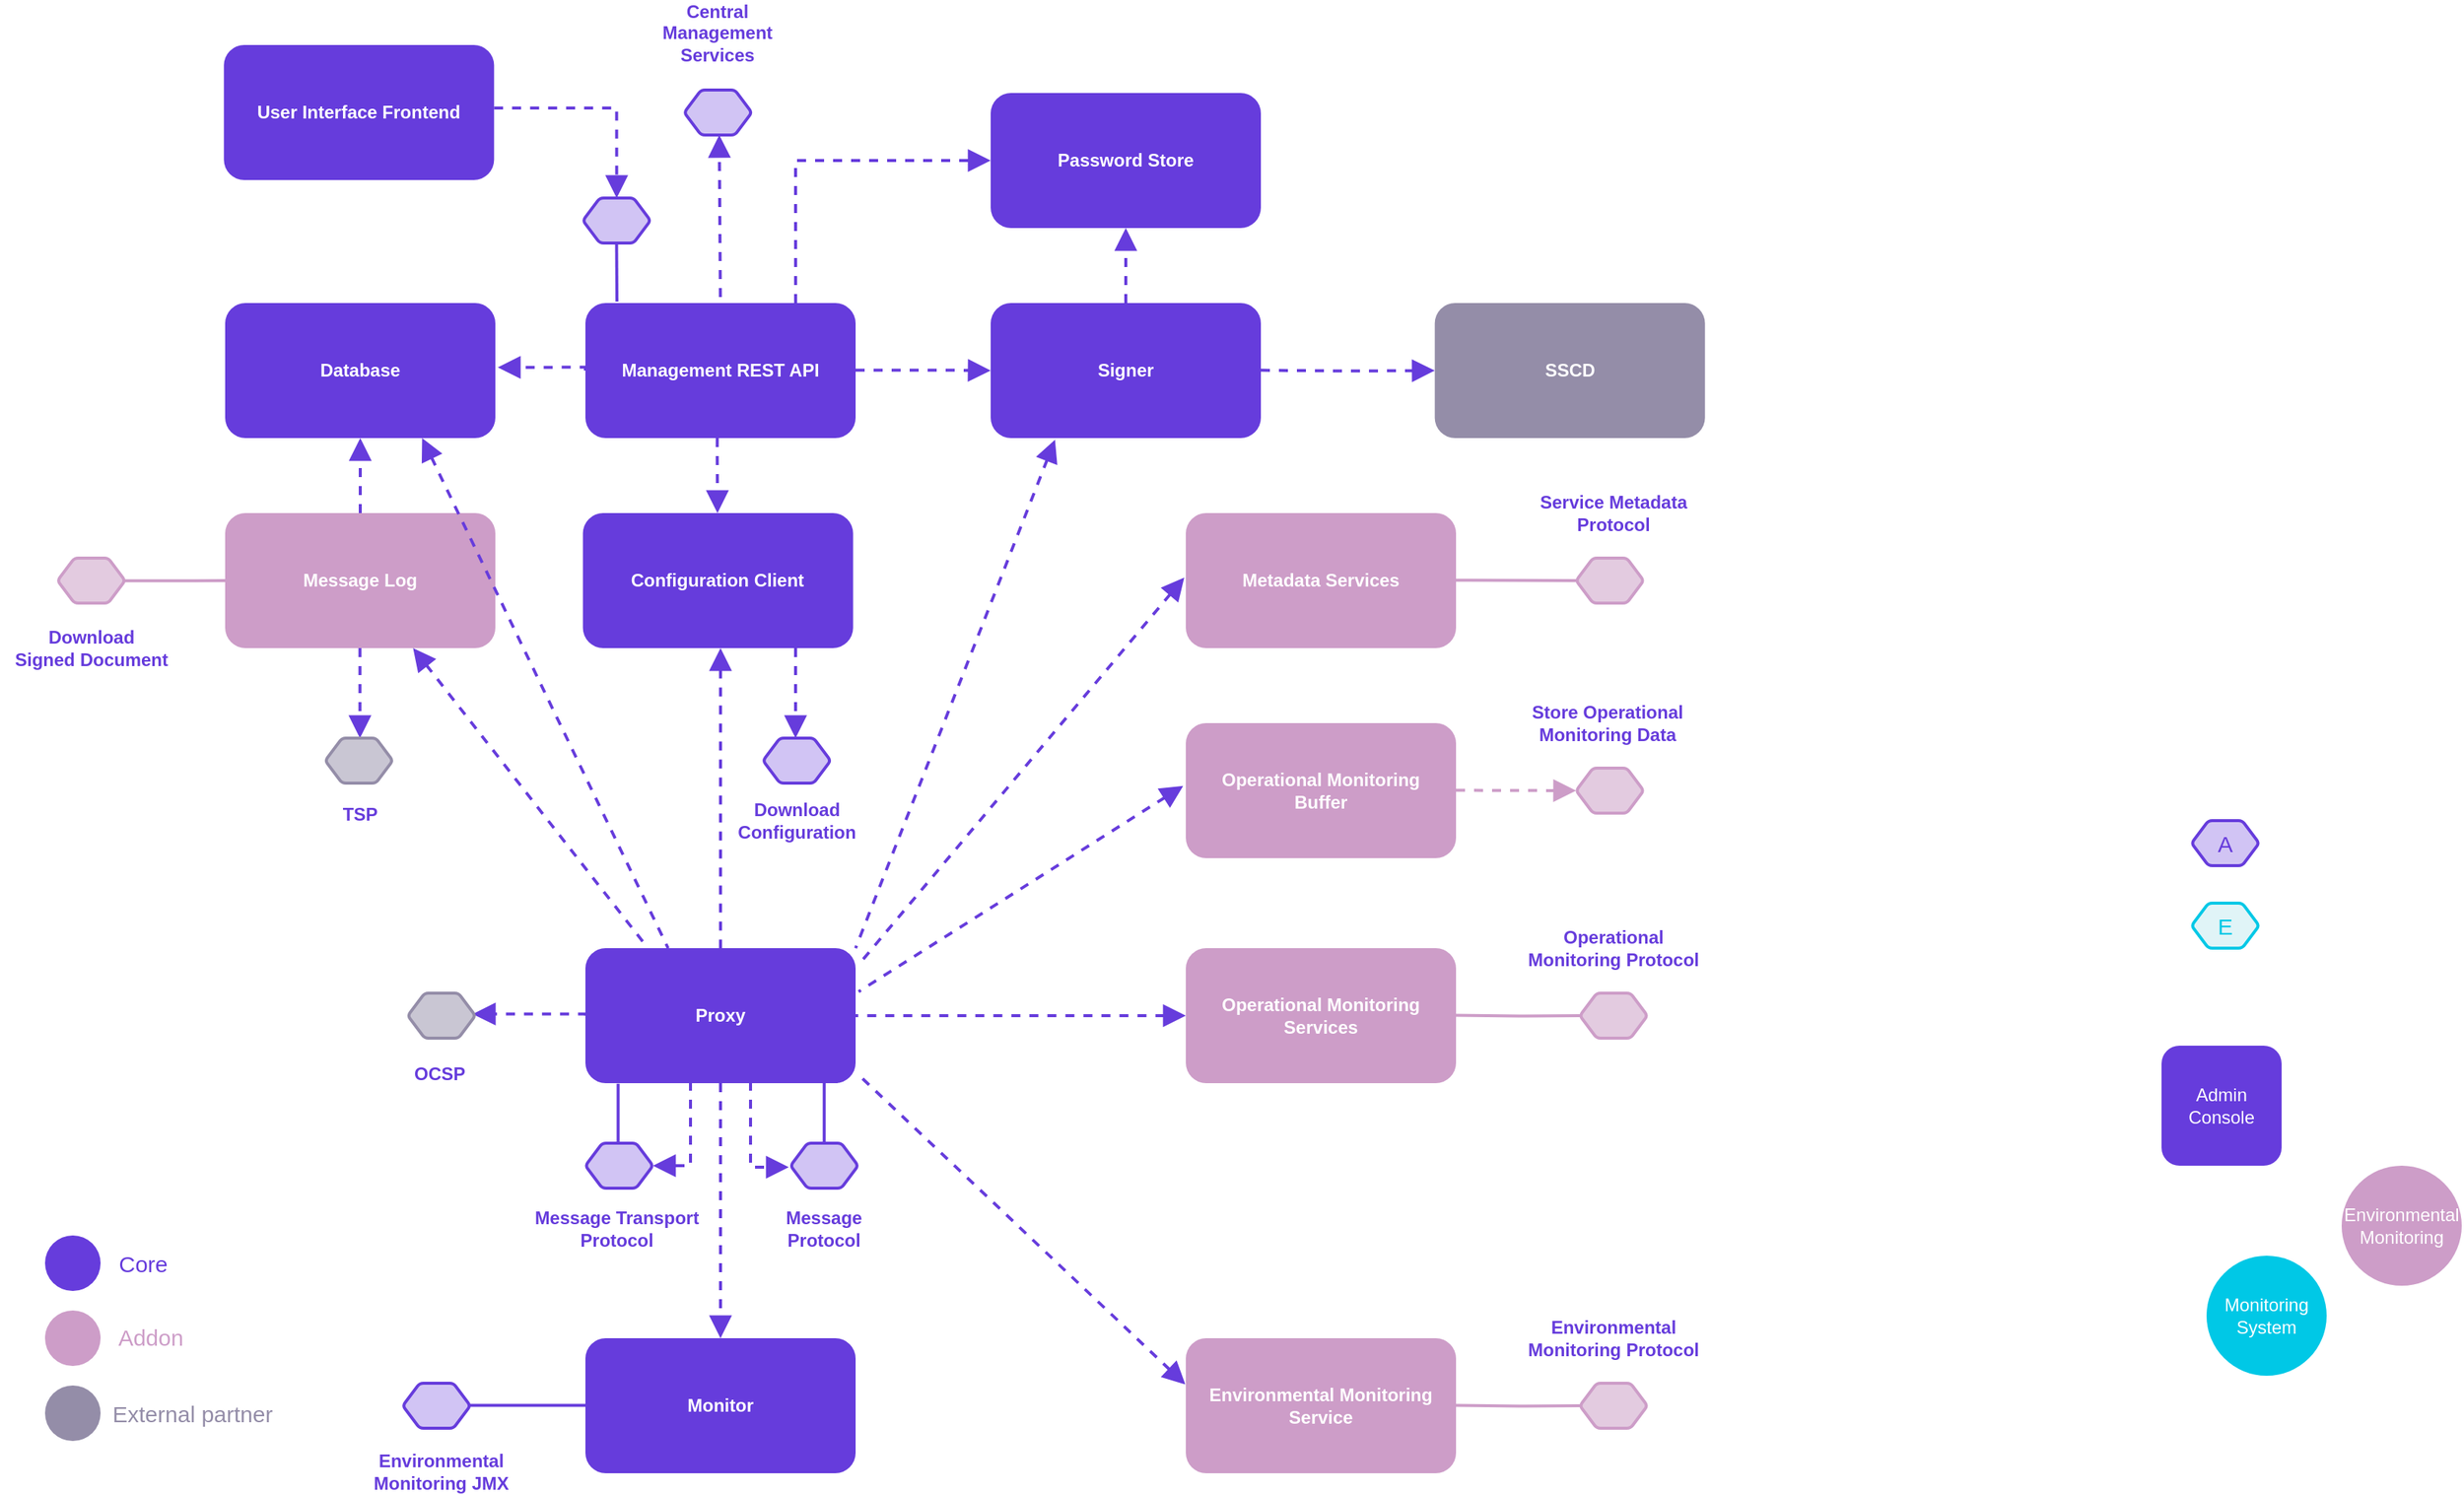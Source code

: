 <mxfile version="13.7.3" type="device"><diagram id="MPKiU4DPRB_LrO_i-kwA" name="Page-1"><mxGraphModel dx="2545" dy="904" grid="1" gridSize="10" guides="1" tooltips="1" connect="1" arrows="1" fold="1" page="1" pageScale="1" pageWidth="827" pageHeight="1169" math="0" shadow="0"><root><mxCell id="0"/><mxCell id="1" parent="0"/><mxCell id="Tkom-iHvt6IjRhjPuWIv-60" value="" style="edgeStyle=orthogonalEdgeStyle;rounded=0;orthogonalLoop=1;jettySize=auto;html=1;strokeWidth=2;fontColor=#663CDC;endArrow=none;endFill=0;strokeColor=#663CDC;exitX=0.523;exitY=0.006;exitDx=0;exitDy=0;exitPerimeter=0;entryX=0.121;entryY=1.004;entryDx=0;entryDy=0;entryPerimeter=0;fontStyle=1" edge="1" parent="1"><mxGeometry relative="1" as="geometry"><mxPoint x="381.793" y="970.24" as="sourcePoint"/><mxPoint x="381.78" y="930.36" as="targetPoint"/><Array as="points"/></mxGeometry></mxCell><mxCell id="Tkom-iHvt6IjRhjPuWIv-61" value="" style="edgeStyle=orthogonalEdgeStyle;rounded=0;orthogonalLoop=1;jettySize=auto;html=1;strokeWidth=2;fontColor=#663CDC;endArrow=none;endFill=0;strokeColor=#663CDC;exitX=0.498;exitY=0.006;exitDx=0;exitDy=0;exitPerimeter=0;entryX=0.25;entryY=1;entryDx=0;entryDy=0;fontStyle=1" edge="1" parent="1"><mxGeometry relative="1" as="geometry"><mxPoint x="519.082" y="970.24" as="sourcePoint"/><mxPoint x="527" y="930" as="targetPoint"/><Array as="points"><mxPoint x="519" y="920"/><mxPoint x="527" y="920"/></Array></mxGeometry></mxCell><mxCell id="Tkom-iHvt6IjRhjPuWIv-62" value="" style="edgeStyle=orthogonalEdgeStyle;rounded=0;orthogonalLoop=1;jettySize=auto;html=1;strokeWidth=2;fontColor=#663CDC;endArrow=none;endFill=0;strokeColor=#663CDC;entryX=0;entryY=0.5;entryDx=0;entryDy=0;fontStyle=1" edge="1" parent="1"><mxGeometry relative="1" as="geometry"><mxPoint x="280" y="1144.8" as="sourcePoint"/><mxPoint x="360" y="1145" as="targetPoint"/><Array as="points"><mxPoint x="380" y="1145"/><mxPoint x="380" y="1125"/><mxPoint x="400" y="1125"/><mxPoint x="400" y="1145"/></Array></mxGeometry></mxCell><mxCell id="Tkom-iHvt6IjRhjPuWIv-64" value="" style="edgeStyle=orthogonalEdgeStyle;rounded=0;orthogonalLoop=1;jettySize=auto;html=1;strokeWidth=2;fontColor=#663CDC;endArrow=none;endFill=0;fontStyle=1;strokeColor=#CD9DC8;" edge="1" parent="1" target="Tkom-iHvt6IjRhjPuWIv-148"><mxGeometry relative="1" as="geometry"><mxPoint x="940" y="1144.8" as="sourcePoint"/><mxPoint x="1020" y="1145" as="targetPoint"/><Array as="points"/></mxGeometry></mxCell><mxCell id="Tkom-iHvt6IjRhjPuWIv-66" value="" style="edgeStyle=orthogonalEdgeStyle;rounded=0;orthogonalLoop=1;jettySize=auto;html=1;strokeWidth=2;fontColor=#663CDC;endArrow=none;endFill=0;fontStyle=1;strokeColor=#CD9DC8;" edge="1" parent="1" target="Tkom-iHvt6IjRhjPuWIv-147"><mxGeometry relative="1" as="geometry"><mxPoint x="940" y="884.8" as="sourcePoint"/><mxPoint x="1020" y="885" as="targetPoint"/><Array as="points"/></mxGeometry></mxCell><mxCell id="Tkom-iHvt6IjRhjPuWIv-67" value="" style="edgeStyle=orthogonalEdgeStyle;rounded=0;orthogonalLoop=1;jettySize=auto;html=1;strokeWidth=2;fontColor=#663CDC;endArrow=none;endFill=0;fontStyle=1;strokeColor=#CD9DC8;" edge="1" parent="1"><mxGeometry relative="1" as="geometry"><mxPoint x="940" y="594.8" as="sourcePoint"/><mxPoint x="1020" y="595" as="targetPoint"/><Array as="points"><mxPoint x="950" y="594.8"/><mxPoint x="1030" y="594.8"/></Array></mxGeometry></mxCell><mxCell id="Tkom-iHvt6IjRhjPuWIv-68" value="" style="edgeStyle=orthogonalEdgeStyle;rounded=0;orthogonalLoop=1;jettySize=auto;html=1;strokeWidth=2;fontColor=#663CDC;endArrow=block;endFill=1;dashed=1;endSize=10;fontStyle=1;strokeColor=#CD9DC8;startSize=10;" edge="1" parent="1"><mxGeometry relative="1" as="geometry"><mxPoint x="940" y="734.8" as="sourcePoint"/><mxPoint x="1020" y="735" as="targetPoint"/><Array as="points"><mxPoint x="950" y="734.8"/><mxPoint x="1030" y="734.8"/></Array></mxGeometry></mxCell><mxCell id="Tkom-iHvt6IjRhjPuWIv-71" value="" style="edgeStyle=orthogonalEdgeStyle;rounded=0;orthogonalLoop=1;jettySize=auto;html=1;strokeWidth=2;fontColor=#663CDC;endArrow=block;endFill=1;strokeColor=#663CDC;dashed=1;endSize=10;entryX=0;entryY=0.5;entryDx=0;entryDy=0;fontStyle=1;startSize=10;" edge="1" parent="1"><mxGeometry relative="1" as="geometry"><mxPoint x="540" y="454.8" as="sourcePoint"/><mxPoint x="630" y="455" as="targetPoint"/><Array as="points"><mxPoint x="610" y="455"/><mxPoint x="610" y="455"/></Array></mxGeometry></mxCell><mxCell id="Tkom-iHvt6IjRhjPuWIv-72" value="" style="edgeStyle=orthogonalEdgeStyle;rounded=0;orthogonalLoop=1;jettySize=auto;html=1;strokeWidth=2;fontColor=#663CDC;endArrow=block;endFill=1;strokeColor=#663CDC;dashed=1;endSize=10;entryX=0;entryY=0.5;entryDx=0;entryDy=0;fontStyle=1;startSize=10;" edge="1" parent="1" target="Tkom-iHvt6IjRhjPuWIv-149"><mxGeometry relative="1" as="geometry"><mxPoint x="810" y="454.8" as="sourcePoint"/><mxPoint x="900" y="455" as="targetPoint"/><Array as="points"/></mxGeometry></mxCell><mxCell id="Tkom-iHvt6IjRhjPuWIv-73" value="" style="edgeStyle=orthogonalEdgeStyle;rounded=0;orthogonalLoop=1;jettySize=auto;html=1;strokeWidth=2;fontColor=#663CDC;endArrow=block;endFill=1;strokeColor=#663CDC;dashed=1;endSize=10;exitX=0.5;exitY=0;exitDx=0;exitDy=0;entryX=0.5;entryY=1;entryDx=0;entryDy=0;fontStyle=1;startSize=10;" edge="1" parent="1"><mxGeometry relative="1" as="geometry"><mxPoint x="720" y="410" as="sourcePoint"/><mxPoint x="720" y="360" as="targetPoint"/><Array as="points"/></mxGeometry></mxCell><mxCell id="Tkom-iHvt6IjRhjPuWIv-74" value="" style="edgeStyle=orthogonalEdgeStyle;rounded=0;orthogonalLoop=1;jettySize=auto;html=1;strokeWidth=2;fontColor=#663CDC;endArrow=block;endFill=1;strokeColor=#663CDC;dashed=1;endSize=10;exitX=0.5;exitY=0;exitDx=0;exitDy=0;fontStyle=1;startSize=10;" edge="1" parent="1"><mxGeometry relative="1" as="geometry"><mxPoint x="450" y="410" as="sourcePoint"/><mxPoint x="449.165" y="298" as="targetPoint"/><Array as="points"><mxPoint x="450" y="420"/><mxPoint x="449" y="420"/></Array></mxGeometry></mxCell><mxCell id="Tkom-iHvt6IjRhjPuWIv-77" value="" style="edgeStyle=orthogonalEdgeStyle;rounded=0;orthogonalLoop=1;jettySize=auto;html=1;strokeWidth=2;fontColor=#663CDC;endArrow=block;endFill=1;strokeColor=#663CDC;dashed=1;endSize=10;entryX=1.009;entryY=0.476;entryDx=0;entryDy=0;entryPerimeter=0;exitX=0;exitY=0.5;exitDx=0;exitDy=0;fontStyle=1;startSize=10;" edge="1" parent="1"><mxGeometry relative="1" as="geometry"><mxPoint x="360" y="455" as="sourcePoint"/><mxPoint x="301.62" y="452.84" as="targetPoint"/><Array as="points"><mxPoint x="360" y="453"/></Array></mxGeometry></mxCell><mxCell id="Tkom-iHvt6IjRhjPuWIv-78" value="" style="edgeStyle=orthogonalEdgeStyle;rounded=0;orthogonalLoop=1;jettySize=auto;html=1;strokeWidth=2;fontColor=#663CDC;endArrow=block;endFill=1;strokeColor=#663CDC;dashed=1;endSize=10;entryX=0.5;entryY=1;entryDx=0;entryDy=0;exitX=0.5;exitY=0;exitDx=0;exitDy=0;fontStyle=1;startSize=10;" edge="1" parent="1"><mxGeometry relative="1" as="geometry"><mxPoint x="210" y="550" as="sourcePoint"/><mxPoint x="210" y="500" as="targetPoint"/><Array as="points"/></mxGeometry></mxCell><mxCell id="Tkom-iHvt6IjRhjPuWIv-79" value="" style="edgeStyle=orthogonalEdgeStyle;rounded=0;orthogonalLoop=1;jettySize=auto;html=1;strokeWidth=2;fontColor=#663CDC;endArrow=block;endFill=1;strokeColor=#663CDC;dashed=1;endSize=10;exitX=0.75;exitY=1;exitDx=0;exitDy=0;fontStyle=1;startSize=10;" edge="1" parent="1"><mxGeometry relative="1" as="geometry"><mxPoint x="209.8" y="640" as="sourcePoint"/><mxPoint x="209.8" y="700" as="targetPoint"/><Array as="points"/></mxGeometry></mxCell><mxCell id="Tkom-iHvt6IjRhjPuWIv-80" value="" style="edgeStyle=orthogonalEdgeStyle;rounded=0;orthogonalLoop=1;jettySize=auto;html=1;strokeWidth=2;fontColor=#663CDC;endArrow=block;endFill=1;strokeColor=#663CDC;dashed=1;endSize=10;entryX=1.009;entryY=0.476;entryDx=0;entryDy=0;entryPerimeter=0;exitX=0;exitY=0.5;exitDx=0;exitDy=0;fontStyle=1;startSize=10;" edge="1" parent="1"><mxGeometry relative="1" as="geometry"><mxPoint x="360" y="885" as="sourcePoint"/><mxPoint x="285.0" y="883.94" as="targetPoint"/><Array as="points"><mxPoint x="360" y="884"/></Array></mxGeometry></mxCell><mxCell id="Tkom-iHvt6IjRhjPuWIv-81" value="" style="edgeStyle=orthogonalEdgeStyle;rounded=0;orthogonalLoop=1;jettySize=auto;html=1;strokeWidth=2;fontColor=#663CDC;endArrow=block;endFill=1;strokeColor=#663CDC;dashed=1;endSize=10;exitX=0.75;exitY=1;exitDx=0;exitDy=0;entryX=0.5;entryY=0;entryDx=0;entryDy=0;fontStyle=1;startSize=10;" edge="1" parent="1"><mxGeometry relative="1" as="geometry"><mxPoint x="450" y="930" as="sourcePoint"/><mxPoint x="450" y="1100" as="targetPoint"/><Array as="points"/></mxGeometry></mxCell><mxCell id="Tkom-iHvt6IjRhjPuWIv-83" value="" style="edgeStyle=orthogonalEdgeStyle;rounded=0;orthogonalLoop=1;jettySize=auto;html=1;strokeWidth=2;fontColor=#663CDC;endArrow=block;endFill=1;strokeColor=#663CDC;dashed=1;endSize=10;exitX=0.75;exitY=1;exitDx=0;exitDy=0;entryX=1;entryY=0.5;entryDx=0;entryDy=0;jumpSize=6;fontStyle=1;startSize=10;" edge="1" parent="1" target="Tkom-iHvt6IjRhjPuWIv-166"><mxGeometry relative="1" as="geometry"><mxPoint x="425" y="930" as="sourcePoint"/><mxPoint x="403.295" y="989.4" as="targetPoint"/><Array as="points"><mxPoint x="425" y="920"/><mxPoint x="430" y="920"/><mxPoint x="430" y="985"/></Array></mxGeometry></mxCell><mxCell id="Tkom-iHvt6IjRhjPuWIv-85" value="" style="endArrow=none;html=1;strokeWidth=2;fontColor=#663CDC;entryX=1.011;entryY=0.938;entryDx=0;entryDy=0;entryPerimeter=0;exitX=-0.002;exitY=0.342;exitDx=0;exitDy=0;exitPerimeter=0;endFill=0;endSize=10;startArrow=block;startFill=1;startSize=10;dashed=1;strokeColor=#663CDC;fontStyle=1" edge="1" parent="1"><mxGeometry width="50" height="50" relative="1" as="geometry"><mxPoint x="759.64" y="1130.78" as="sourcePoint"/><mxPoint x="541.98" y="924.42" as="targetPoint"/></mxGeometry></mxCell><mxCell id="Tkom-iHvt6IjRhjPuWIv-97" value="" style="edgeStyle=orthogonalEdgeStyle;rounded=0;orthogonalLoop=1;jettySize=auto;html=1;strokeWidth=2;fontColor=#663CDC;endArrow=block;endFill=1;strokeColor=#663CDC;dashed=1;endSize=10;exitX=0.75;exitY=1;exitDx=0;exitDy=0;fontStyle=1;startSize=10;" edge="1" parent="1"><mxGeometry relative="1" as="geometry"><mxPoint x="500" y="640" as="sourcePoint"/><mxPoint x="500" y="700" as="targetPoint"/><Array as="points"><mxPoint x="500" y="650"/><mxPoint x="500" y="650"/></Array></mxGeometry></mxCell><mxCell id="Tkom-iHvt6IjRhjPuWIv-99" value="" style="edgeStyle=orthogonalEdgeStyle;rounded=0;orthogonalLoop=1;jettySize=auto;html=1;strokeWidth=2;fontColor=#663CDC;endArrow=none;endFill=0;exitX=1.003;exitY=0.503;exitDx=0;exitDy=0;exitPerimeter=0;fontStyle=1;strokeColor=#CD9DC8;" edge="1" parent="1"><mxGeometry relative="1" as="geometry"><mxPoint x="51.795" y="595.12" as="sourcePoint"/><mxPoint x="120" y="595" as="targetPoint"/><Array as="points"><mxPoint x="100" y="595"/></Array></mxGeometry></mxCell><mxCell id="Tkom-iHvt6IjRhjPuWIv-100" value="" style="edgeStyle=orthogonalEdgeStyle;rounded=0;orthogonalLoop=1;jettySize=auto;html=1;strokeWidth=2;fontColor=#663CDC;endArrow=block;endFill=1;strokeColor=#663CDC;dashed=1;endSize=10;fontStyle=1;entryX=-0.026;entryY=0.527;entryDx=0;entryDy=0;entryPerimeter=0;startSize=10;" edge="1" parent="1" target="Tkom-iHvt6IjRhjPuWIv-167"><mxGeometry relative="1" as="geometry"><mxPoint x="465" y="910" as="sourcePoint"/><mxPoint x="498.33" y="990" as="targetPoint"/><Array as="points"><mxPoint x="470" y="910"/><mxPoint x="470" y="986"/><mxPoint x="496" y="986"/></Array></mxGeometry></mxCell><mxCell id="Tkom-iHvt6IjRhjPuWIv-101" value="" style="endArrow=none;html=1;strokeWidth=2;fontColor=#663CDC;endFill=0;endSize=10;startArrow=block;startFill=1;startSize=10;dashed=1;strokeColor=#663CDC;exitX=-0.01;exitY=0.465;exitDx=0;exitDy=0;exitPerimeter=0;fontStyle=1" edge="1" parent="1"><mxGeometry width="50" height="50" relative="1" as="geometry"><mxPoint x="758.2" y="731.85" as="sourcePoint"/><mxPoint x="542" y="869" as="targetPoint"/></mxGeometry></mxCell><mxCell id="Tkom-iHvt6IjRhjPuWIv-102" value="" style="endArrow=none;html=1;strokeWidth=2;fontColor=#663CDC;entryX=1.013;entryY=0.118;entryDx=0;entryDy=0;entryPerimeter=0;endFill=0;endSize=10;startArrow=block;startFill=1;startSize=10;dashed=1;strokeColor=#663CDC;exitX=-0.006;exitY=0.478;exitDx=0;exitDy=0;exitPerimeter=0;fontStyle=1" edge="1" parent="1"><mxGeometry width="50" height="50" relative="1" as="geometry"><mxPoint x="758.92" y="593.02" as="sourcePoint"/><mxPoint x="542.34" y="850.62" as="targetPoint"/></mxGeometry></mxCell><mxCell id="Tkom-iHvt6IjRhjPuWIv-103" value="" style="endArrow=none;html=1;strokeWidth=2;fontColor=#663CDC;entryX=1;entryY=0;entryDx=0;entryDy=0;endFill=0;endSize=10;startArrow=block;startFill=1;startSize=10;dashed=1;strokeColor=#663CDC;exitX=0.238;exitY=1.012;exitDx=0;exitDy=0;exitPerimeter=0;fontStyle=1" edge="1" parent="1"><mxGeometry width="50" height="50" relative="1" as="geometry"><mxPoint x="672.84" y="501.08" as="sourcePoint"/><mxPoint x="540" y="840" as="targetPoint"/></mxGeometry></mxCell><mxCell id="Tkom-iHvt6IjRhjPuWIv-105" value="" style="endArrow=none;html=1;strokeWidth=2;fontColor=#663CDC;endFill=0;endSize=10;startArrow=block;startFill=1;startSize=10;dashed=1;strokeColor=#663CDC;exitX=0;exitY=0.5;exitDx=0;exitDy=0;entryX=1;entryY=0.5;entryDx=0;entryDy=0;fontStyle=1" edge="1" parent="1"><mxGeometry width="50" height="50" relative="1" as="geometry"><mxPoint x="760" y="885" as="sourcePoint"/><mxPoint x="540" y="885" as="targetPoint"/></mxGeometry></mxCell><mxCell id="Tkom-iHvt6IjRhjPuWIv-106" value="" style="endArrow=none;html=1;strokeWidth=2;fontColor=#663CDC;entryX=0.5;entryY=0;entryDx=0;entryDy=0;endFill=0;endSize=10;startArrow=block;startFill=1;startSize=10;dashed=1;strokeColor=#663CDC;exitX=0.5;exitY=1;exitDx=0;exitDy=0;fontStyle=1" edge="1" parent="1"><mxGeometry width="50" height="50" relative="1" as="geometry"><mxPoint x="450" y="640" as="sourcePoint"/><mxPoint x="450" y="840" as="targetPoint"/></mxGeometry></mxCell><mxCell id="Tkom-iHvt6IjRhjPuWIv-108" value="" style="endArrow=none;html=1;strokeWidth=2;fontColor=#663CDC;entryX=0.224;entryY=-0.019;entryDx=0;entryDy=0;endFill=0;endSize=10;startArrow=block;startFill=1;startSize=10;dashed=1;strokeColor=#663CDC;entryPerimeter=0;fontStyle=1" edge="1" parent="1"><mxGeometry width="50" height="50" relative="1" as="geometry"><mxPoint x="245.202" y="640" as="sourcePoint"/><mxPoint x="400.32" y="838.29" as="targetPoint"/></mxGeometry></mxCell><mxCell id="Tkom-iHvt6IjRhjPuWIv-109" value="" style="edgeStyle=orthogonalEdgeStyle;rounded=0;orthogonalLoop=1;jettySize=auto;html=1;strokeWidth=2;fontColor=#663CDC;endArrow=block;endFill=1;strokeColor=#663CDC;dashed=1;endSize=10;entryX=0;entryY=0.5;entryDx=0;entryDy=0;exitX=0.778;exitY=0;exitDx=0;exitDy=0;exitPerimeter=0;fontStyle=1;startSize=10;" edge="1" parent="1"><mxGeometry relative="1" as="geometry"><mxPoint x="500.04" y="410" as="sourcePoint"/><mxPoint x="630" y="315" as="targetPoint"/><Array as="points"><mxPoint x="500" y="315"/></Array></mxGeometry></mxCell><mxCell id="Tkom-iHvt6IjRhjPuWIv-111" value="&lt;span&gt;Central&lt;br&gt;Management&lt;br&gt;Services&lt;/span&gt;" style="text;html=1;strokeColor=none;fillColor=none;align=center;verticalAlign=middle;whiteSpace=wrap;rounded=0;fontColor=#663CDC;fontStyle=1" vertex="1" parent="1"><mxGeometry x="428.33" y="220" width="40" height="20" as="geometry"/></mxCell><mxCell id="Tkom-iHvt6IjRhjPuWIv-112" value="&lt;span&gt;Download&lt;br&gt;&lt;/span&gt;Signed Document" style="text;html=1;strokeColor=none;fillColor=none;align=center;verticalAlign=middle;whiteSpace=wrap;rounded=0;fontColor=#663CDC;fontStyle=1" vertex="1" parent="1"><mxGeometry x="-29.17" y="630" width="120" height="20" as="geometry"/></mxCell><mxCell id="Tkom-iHvt6IjRhjPuWIv-113" value="TSP" style="text;html=1;strokeColor=none;fillColor=none;align=center;verticalAlign=middle;whiteSpace=wrap;rounded=0;fontColor=#663CDC;fontStyle=1" vertex="1" parent="1"><mxGeometry x="190" y="741" width="40" height="20" as="geometry"/></mxCell><mxCell id="Tkom-iHvt6IjRhjPuWIv-114" value="OCSP" style="text;html=1;strokeColor=none;fillColor=none;align=center;verticalAlign=middle;whiteSpace=wrap;rounded=0;fontColor=#663CDC;fontStyle=1" vertex="1" parent="1"><mxGeometry x="243.33" y="914" width="40" height="20" as="geometry"/></mxCell><mxCell id="Tkom-iHvt6IjRhjPuWIv-115" value="Message Transport&lt;br&gt;Protocol" style="text;html=1;strokeColor=none;fillColor=none;align=center;verticalAlign=middle;whiteSpace=wrap;rounded=0;fontColor=#663CDC;fontStyle=1" vertex="1" parent="1"><mxGeometry x="315.84" y="1017" width="130" height="20" as="geometry"/></mxCell><mxCell id="Tkom-iHvt6IjRhjPuWIv-116" value="Download&lt;br&gt;Configuration" style="text;html=1;strokeColor=none;fillColor=none;align=center;verticalAlign=middle;whiteSpace=wrap;rounded=0;fontColor=#663CDC;fontStyle=1" vertex="1" parent="1"><mxGeometry x="435.83" y="745" width="130" height="20" as="geometry"/></mxCell><mxCell id="Tkom-iHvt6IjRhjPuWIv-117" value="Environmental&lt;br&gt;Monitoring JMX" style="text;html=1;strokeColor=none;fillColor=none;align=center;verticalAlign=middle;whiteSpace=wrap;rounded=0;fontColor=#663CDC;fontStyle=1" vertex="1" parent="1"><mxGeometry x="199.17" y="1179" width="130" height="20" as="geometry"/></mxCell><mxCell id="Tkom-iHvt6IjRhjPuWIv-118" value="Message&lt;br&gt;Protocol" style="text;html=1;strokeColor=none;fillColor=none;align=center;verticalAlign=middle;whiteSpace=wrap;rounded=0;fontColor=#663CDC;fontStyle=1" vertex="1" parent="1"><mxGeometry x="454.17" y="1017" width="130" height="20" as="geometry"/></mxCell><mxCell id="Tkom-iHvt6IjRhjPuWIv-119" value="Service Metadata&lt;br&gt;Protocol" style="text;html=1;strokeColor=none;fillColor=none;align=center;verticalAlign=middle;whiteSpace=wrap;rounded=0;fontColor=#663CDC;fontStyle=1" vertex="1" parent="1"><mxGeometry x="980" y="540" width="130" height="20" as="geometry"/></mxCell><mxCell id="Tkom-iHvt6IjRhjPuWIv-120" value="Store Operational&lt;br&gt;Monitoring Data" style="text;html=1;strokeColor=none;fillColor=none;align=center;verticalAlign=middle;whiteSpace=wrap;rounded=0;fontColor=#663CDC;fontStyle=1" vertex="1" parent="1"><mxGeometry x="975.84" y="680" width="130" height="20" as="geometry"/></mxCell><mxCell id="Tkom-iHvt6IjRhjPuWIv-121" value="Operational&lt;br&gt;Monitoring Protocol" style="text;html=1;strokeColor=none;fillColor=none;align=center;verticalAlign=middle;whiteSpace=wrap;rounded=0;fontColor=#663CDC;fontStyle=1" vertex="1" parent="1"><mxGeometry x="980" y="830" width="130" height="20" as="geometry"/></mxCell><mxCell id="Tkom-iHvt6IjRhjPuWIv-122" value="Environmental&lt;br&gt;Monitoring Protocol" style="text;html=1;strokeColor=none;fillColor=none;align=center;verticalAlign=middle;whiteSpace=wrap;rounded=0;fontColor=#663CDC;fontStyle=1" vertex="1" parent="1"><mxGeometry x="980" y="1090" width="130" height="20" as="geometry"/></mxCell><mxCell id="Tkom-iHvt6IjRhjPuWIv-133" value="" style="edgeStyle=orthogonalEdgeStyle;rounded=0;orthogonalLoop=1;jettySize=auto;html=1;strokeWidth=2;fontColor=#663CDC;endArrow=none;endFill=0;strokeColor=#663CDC;endSize=16;fontStyle=1;entryX=0.498;entryY=1.017;entryDx=0;entryDy=0;entryPerimeter=0;" edge="1" parent="1"><mxGeometry relative="1" as="geometry"><mxPoint x="381" y="409" as="sourcePoint"/><mxPoint x="380.752" y="368.68" as="targetPoint"/><Array as="points"><mxPoint x="381" y="409"/></Array></mxGeometry></mxCell><mxCell id="Tkom-iHvt6IjRhjPuWIv-134" value="" style="edgeStyle=orthogonalEdgeStyle;rounded=0;orthogonalLoop=1;jettySize=auto;html=1;strokeWidth=2;fontColor=#663CDC;endArrow=block;endFill=1;strokeColor=#663CDC;dashed=1;endSize=10;entryX=0.5;entryY=0;entryDx=0;entryDy=0;fontStyle=1;startSize=10;" edge="1" parent="1" source="Tkom-iHvt6IjRhjPuWIv-156" target="Tkom-iHvt6IjRhjPuWIv-161"><mxGeometry relative="1" as="geometry"><mxPoint x="300" y="262.5" as="sourcePoint"/><mxPoint x="380.002" y="326.8" as="targetPoint"/><Array as="points"><mxPoint x="290" y="280"/><mxPoint x="381" y="280"/></Array></mxGeometry></mxCell><mxCell id="Tkom-iHvt6IjRhjPuWIv-135" value="" style="edgeStyle=orthogonalEdgeStyle;rounded=0;orthogonalLoop=1;jettySize=auto;html=1;strokeWidth=2;fontColor=#663CDC;endArrow=block;endFill=1;strokeColor=#663CDC;dashed=1;endSize=10;exitX=0.75;exitY=1;exitDx=0;exitDy=0;fontStyle=1;startSize=10;" edge="1" parent="1"><mxGeometry relative="1" as="geometry"><mxPoint x="447.83" y="500" as="sourcePoint"/><mxPoint x="448" y="550" as="targetPoint"/><Array as="points"><mxPoint x="447.83" y="510"/><mxPoint x="447.83" y="510"/></Array></mxGeometry></mxCell><mxCell id="Tkom-iHvt6IjRhjPuWIv-136" value="&lt;font color=&quot;#663cdc&quot;&gt;A&lt;/font&gt;" style="shape=hexagon;perimeter=hexagonPerimeter2;whiteSpace=wrap;html=1;rounded=1;shadow=0;strokeColor=#663CDC;strokeWidth=2;fillColor=#D1C4F4;fontSize=15;fontColor=#FFFFFF;arcSize=5;" vertex="1" parent="1"><mxGeometry x="1430" y="755" width="45" height="30" as="geometry"/></mxCell><mxCell id="Tkom-iHvt6IjRhjPuWIv-137" value="&lt;font color=&quot;#00c8e6&quot;&gt;E&lt;/font&gt;" style="shape=hexagon;perimeter=hexagonPerimeter2;whiteSpace=wrap;html=1;rounded=1;shadow=0;strokeColor=#00C8E6;strokeWidth=2;fontSize=15;fontColor=#FFFFFF;arcSize=5;fillColor=#E0F4F7;" vertex="1" parent="1"><mxGeometry x="1430" y="810" width="45" height="30" as="geometry"/></mxCell><mxCell id="Tkom-iHvt6IjRhjPuWIv-138" value="&lt;font color=&quot;#ffffff&quot;&gt;&lt;span&gt;Admin Console&lt;/span&gt;&lt;/font&gt;" style="rounded=1;whiteSpace=wrap;html=1;dashed=1;strokeColor=none;strokeWidth=2;fillColor=#663CDC;" vertex="1" parent="1"><mxGeometry x="1410" y="905" width="80" height="80" as="geometry"/></mxCell><mxCell id="Tkom-iHvt6IjRhjPuWIv-139" value="&lt;font color=&quot;#ffffff&quot;&gt;Monitoring System&lt;/font&gt;" style="rounded=1;whiteSpace=wrap;html=1;dashed=1;strokeColor=none;strokeWidth=2;fillColor=#00C8E6;arcSize=50;" vertex="1" parent="1"><mxGeometry x="1440" y="1045" width="80" height="80" as="geometry"/></mxCell><mxCell id="Tkom-iHvt6IjRhjPuWIv-140" value="&lt;span style=&quot;font-weight: 700;&quot;&gt;Environmental Monitoring&lt;/span&gt;&lt;br style=&quot;font-weight: 700;&quot;&gt;&lt;span style=&quot;font-weight: 700;&quot;&gt;Service&lt;/span&gt;" style="rounded=1;whiteSpace=wrap;html=1;dashed=1;strokeColor=none;strokeWidth=2;fontColor=#FFFFFF;fillColor=#CD9DC8;" vertex="1" parent="1"><mxGeometry x="760" y="1100" width="180" height="90" as="geometry"/></mxCell><mxCell id="Tkom-iHvt6IjRhjPuWIv-141" value="&lt;span style=&quot;font-weight: 700&quot;&gt;Operational Monitoring&lt;/span&gt;&lt;br style=&quot;font-weight: 700&quot;&gt;&lt;span style=&quot;font-weight: 700&quot;&gt;Services&lt;/span&gt;" style="rounded=1;whiteSpace=wrap;html=1;dashed=1;strokeColor=none;strokeWidth=2;fontColor=#FFFFFF;fillColor=#CD9DC8;" vertex="1" parent="1"><mxGeometry x="760" y="840" width="180" height="90" as="geometry"/></mxCell><mxCell id="Tkom-iHvt6IjRhjPuWIv-142" value="&lt;b&gt;Operational Monitoring&lt;br&gt;Buffer&lt;/b&gt;" style="rounded=1;whiteSpace=wrap;html=1;dashed=1;strokeColor=none;strokeWidth=2;fontColor=#FFFFFF;fillColor=#CD9DC8;" vertex="1" parent="1"><mxGeometry x="760" y="690" width="180" height="90" as="geometry"/></mxCell><mxCell id="Tkom-iHvt6IjRhjPuWIv-143" value="&lt;font color=&quot;#ffffff&quot;&gt;&lt;span&gt;Environmental Monitoring&lt;br&gt;&lt;/span&gt;&lt;/font&gt;" style="rounded=1;whiteSpace=wrap;html=1;dashed=1;strokeColor=none;strokeWidth=2;fillColor=#CD9DC8;arcSize=50;" vertex="1" parent="1"><mxGeometry x="1530" y="985" width="80" height="80" as="geometry"/></mxCell><mxCell id="Tkom-iHvt6IjRhjPuWIv-144" value="&lt;b&gt;Metadata Services&lt;/b&gt;" style="rounded=1;whiteSpace=wrap;html=1;dashed=1;strokeColor=none;strokeWidth=2;fontColor=#FFFFFF;fillColor=#CD9DC8;" vertex="1" parent="1"><mxGeometry x="760" y="550" width="180" height="90" as="geometry"/></mxCell><mxCell id="Tkom-iHvt6IjRhjPuWIv-145" value="" style="shape=hexagon;perimeter=hexagonPerimeter2;whiteSpace=wrap;html=1;rounded=1;shadow=0;strokeWidth=2;fontSize=15;fontColor=#FFFFFF;arcSize=5;fillColor=#E3CBE0;strokeColor=#CD9DC8;" vertex="1" parent="1"><mxGeometry x="1020" y="580" width="45" height="30" as="geometry"/></mxCell><mxCell id="Tkom-iHvt6IjRhjPuWIv-146" value="" style="shape=hexagon;perimeter=hexagonPerimeter2;whiteSpace=wrap;html=1;rounded=1;shadow=0;strokeWidth=2;fontSize=15;fontColor=#FFFFFF;arcSize=5;fillColor=#E3CBE0;strokeColor=#CD9DC8;" vertex="1" parent="1"><mxGeometry x="1020" y="720" width="45" height="30" as="geometry"/></mxCell><mxCell id="Tkom-iHvt6IjRhjPuWIv-147" value="" style="shape=hexagon;perimeter=hexagonPerimeter2;whiteSpace=wrap;html=1;rounded=1;shadow=0;strokeWidth=2;fontSize=15;fontColor=#FFFFFF;arcSize=5;fillColor=#E3CBE0;strokeColor=#CD9DC8;" vertex="1" parent="1"><mxGeometry x="1022.5" y="870" width="45" height="30" as="geometry"/></mxCell><mxCell id="Tkom-iHvt6IjRhjPuWIv-148" value="" style="shape=hexagon;perimeter=hexagonPerimeter2;whiteSpace=wrap;html=1;rounded=1;shadow=0;strokeWidth=2;fontSize=15;fontColor=#FFFFFF;arcSize=5;fillColor=#E3CBE0;strokeColor=#CD9DC8;" vertex="1" parent="1"><mxGeometry x="1022.5" y="1130" width="45" height="30" as="geometry"/></mxCell><mxCell id="Tkom-iHvt6IjRhjPuWIv-149" value="&lt;b&gt;SSCD&lt;/b&gt;" style="rounded=1;whiteSpace=wrap;html=1;dashed=1;strokeColor=none;strokeWidth=2;fontColor=#FFFFFF;fillColor=#948DA8;" vertex="1" parent="1"><mxGeometry x="925.84" y="410" width="180" height="90" as="geometry"/></mxCell><mxCell id="Tkom-iHvt6IjRhjPuWIv-150" value="&lt;b&gt;Message Log&lt;/b&gt;" style="rounded=1;whiteSpace=wrap;html=1;dashed=1;strokeColor=none;strokeWidth=2;fontColor=#FFFFFF;fillColor=#CD9DC8;" vertex="1" parent="1"><mxGeometry x="120" y="550" width="180" height="90" as="geometry"/></mxCell><mxCell id="Tkom-iHvt6IjRhjPuWIv-152" value="&lt;b&gt;Database&lt;/b&gt;" style="rounded=1;whiteSpace=wrap;html=1;dashed=1;strokeColor=none;strokeWidth=2;fontColor=#FFFFFF;fillColor=#663CDC;" vertex="1" parent="1"><mxGeometry x="120" y="410" width="180" height="90" as="geometry"/></mxCell><mxCell id="Tkom-iHvt6IjRhjPuWIv-153" value="&lt;b&gt;Management REST API&lt;/b&gt;" style="rounded=1;whiteSpace=wrap;html=1;dashed=1;strokeColor=none;strokeWidth=2;fontColor=#FFFFFF;fillColor=#663CDC;" vertex="1" parent="1"><mxGeometry x="360" y="410" width="180" height="90" as="geometry"/></mxCell><mxCell id="Tkom-iHvt6IjRhjPuWIv-154" value="&lt;b&gt;Configuration Client&lt;/b&gt;" style="rounded=1;whiteSpace=wrap;html=1;dashed=1;strokeColor=none;strokeWidth=2;fontColor=#FFFFFF;fillColor=#663CDC;" vertex="1" parent="1"><mxGeometry x="358.33" y="550" width="180" height="90" as="geometry"/></mxCell><mxCell id="Tkom-iHvt6IjRhjPuWIv-155" value="&lt;b&gt;Proxy&lt;/b&gt;" style="rounded=1;whiteSpace=wrap;html=1;dashed=1;strokeColor=none;strokeWidth=2;fontColor=#FFFFFF;fillColor=#663CDC;" vertex="1" parent="1"><mxGeometry x="360" y="840" width="180" height="90" as="geometry"/></mxCell><mxCell id="Tkom-iHvt6IjRhjPuWIv-156" value="&lt;b&gt;User Interface Frontend&lt;/b&gt;" style="rounded=1;whiteSpace=wrap;html=1;dashed=1;strokeColor=none;strokeWidth=2;fontColor=#FFFFFF;fillColor=#663CDC;" vertex="1" parent="1"><mxGeometry x="119.16" y="238" width="180" height="90" as="geometry"/></mxCell><mxCell id="Tkom-iHvt6IjRhjPuWIv-157" value="&lt;b&gt;Password Store&lt;/b&gt;" style="rounded=1;whiteSpace=wrap;html=1;dashed=1;strokeColor=none;strokeWidth=2;fontColor=#FFFFFF;fillColor=#663CDC;" vertex="1" parent="1"><mxGeometry x="630" y="270" width="180" height="90" as="geometry"/></mxCell><mxCell id="Tkom-iHvt6IjRhjPuWIv-158" value="&lt;b&gt;Signer&lt;/b&gt;" style="rounded=1;whiteSpace=wrap;html=1;dashed=1;strokeColor=none;strokeWidth=2;fontColor=#FFFFFF;fillColor=#663CDC;" vertex="1" parent="1"><mxGeometry x="630" y="410" width="180" height="90" as="geometry"/></mxCell><mxCell id="Tkom-iHvt6IjRhjPuWIv-159" value="&lt;b&gt;Monitor&lt;/b&gt;" style="rounded=1;whiteSpace=wrap;html=1;dashed=1;strokeColor=none;strokeWidth=2;fontColor=#FFFFFF;fillColor=#663CDC;" vertex="1" parent="1"><mxGeometry x="360" y="1100" width="180" height="90" as="geometry"/></mxCell><mxCell id="Tkom-iHvt6IjRhjPuWIv-160" value="" style="shape=hexagon;perimeter=hexagonPerimeter2;whiteSpace=wrap;html=1;rounded=1;shadow=0;strokeColor=#663CDC;strokeWidth=2;fillColor=#D1C4F4;fontSize=15;fontColor=#FFFFFF;arcSize=5;" vertex="1" parent="1"><mxGeometry x="425.83" y="268" width="45" height="30" as="geometry"/></mxCell><mxCell id="Tkom-iHvt6IjRhjPuWIv-161" value="" style="shape=hexagon;perimeter=hexagonPerimeter2;whiteSpace=wrap;html=1;rounded=1;shadow=0;strokeColor=#663CDC;strokeWidth=2;fillColor=#D1C4F4;fontSize=15;fontColor=#FFFFFF;arcSize=5;" vertex="1" parent="1"><mxGeometry x="358.34" y="340" width="45" height="30" as="geometry"/></mxCell><mxCell id="Tkom-iHvt6IjRhjPuWIv-162" value="" style="shape=hexagon;perimeter=hexagonPerimeter2;whiteSpace=wrap;html=1;rounded=1;shadow=0;strokeColor=#663CDC;strokeWidth=2;fillColor=#D1C4F4;fontSize=15;fontColor=#FFFFFF;arcSize=5;" vertex="1" parent="1"><mxGeometry x="478.33" y="700" width="45" height="30" as="geometry"/></mxCell><mxCell id="Tkom-iHvt6IjRhjPuWIv-164" value="" style="shape=hexagon;perimeter=hexagonPerimeter2;whiteSpace=wrap;html=1;rounded=1;shadow=0;strokeWidth=2;fontSize=15;fontColor=#FFFFFF;arcSize=5;strokeColor=#948DA8;fillColor=#C9C6D3;" vertex="1" parent="1"><mxGeometry x="186.66" y="700" width="45" height="30" as="geometry"/></mxCell><mxCell id="Tkom-iHvt6IjRhjPuWIv-166" value="" style="shape=hexagon;perimeter=hexagonPerimeter2;whiteSpace=wrap;html=1;rounded=1;shadow=0;strokeColor=#663CDC;strokeWidth=2;fillColor=#D1C4F4;fontSize=15;fontColor=#FFFFFF;arcSize=5;" vertex="1" parent="1"><mxGeometry x="360" y="970" width="45" height="30" as="geometry"/></mxCell><mxCell id="Tkom-iHvt6IjRhjPuWIv-167" value="" style="shape=hexagon;perimeter=hexagonPerimeter2;whiteSpace=wrap;html=1;rounded=1;shadow=0;strokeColor=#663CDC;strokeWidth=2;fillColor=#D1C4F4;fontSize=15;fontColor=#FFFFFF;arcSize=5;" vertex="1" parent="1"><mxGeometry x="496.67" y="970" width="45" height="30" as="geometry"/></mxCell><mxCell id="Tkom-iHvt6IjRhjPuWIv-168" value="" style="shape=hexagon;perimeter=hexagonPerimeter2;whiteSpace=wrap;html=1;rounded=1;shadow=0;strokeColor=#663CDC;strokeWidth=2;fillColor=#D1C4F4;fontSize=15;fontColor=#FFFFFF;arcSize=5;" vertex="1" parent="1"><mxGeometry x="238.33" y="1130" width="45" height="30" as="geometry"/></mxCell><mxCell id="Tkom-iHvt6IjRhjPuWIv-169" value="" style="shape=hexagon;perimeter=hexagonPerimeter2;whiteSpace=wrap;html=1;rounded=1;shadow=0;strokeWidth=2;fontSize=15;fontColor=#FFFFFF;arcSize=5;strokeColor=#948DA8;fillColor=#C9C6D3;" vertex="1" parent="1"><mxGeometry x="241.67" y="870" width="45" height="30" as="geometry"/></mxCell><mxCell id="Tkom-iHvt6IjRhjPuWIv-170" value="" style="shape=hexagon;perimeter=hexagonPerimeter2;whiteSpace=wrap;html=1;rounded=1;shadow=0;strokeWidth=2;fontSize=15;fontColor=#FFFFFF;arcSize=5;fillColor=#E3CBE0;strokeColor=#CD9DC8;" vertex="1" parent="1"><mxGeometry x="8.33" y="580" width="45" height="30" as="geometry"/></mxCell><mxCell id="Tkom-iHvt6IjRhjPuWIv-107" value="" style="endArrow=none;html=1;strokeWidth=2;fontColor=#663CDC;entryX=0.306;entryY=0;entryDx=0;entryDy=0;endFill=0;endSize=10;startArrow=block;startFill=1;startSize=10;dashed=1;strokeColor=#663CDC;exitX=0.729;exitY=1;exitDx=0;exitDy=0;entryPerimeter=0;exitPerimeter=0;fontStyle=1" edge="1" parent="1"><mxGeometry width="50" height="50" relative="1" as="geometry"><mxPoint x="251.22" y="500" as="sourcePoint"/><mxPoint x="415.08" y="840" as="targetPoint"/></mxGeometry></mxCell><mxCell id="Tkom-iHvt6IjRhjPuWIv-171" value="" style="ellipse;whiteSpace=wrap;html=1;aspect=fixed;rounded=1;shadow=0;strokeColor=none;strokeWidth=2;fillColor=#663CDC;fontSize=15;fontColor=#00C8E6;" vertex="1" parent="1"><mxGeometry y="1031.5" width="37" height="37" as="geometry"/></mxCell><mxCell id="Tkom-iHvt6IjRhjPuWIv-172" value="&lt;font color=&quot;#663cdc&quot;&gt;Core&lt;/font&gt;" style="text;html=1;align=center;verticalAlign=middle;resizable=0;points=[];autosize=1;fontSize=15;fontColor=#00C8E6;" vertex="1" parent="1"><mxGeometry x="43" y="1039" width="43" height="22" as="geometry"/></mxCell><mxCell id="Tkom-iHvt6IjRhjPuWIv-173" value="" style="ellipse;whiteSpace=wrap;html=1;aspect=fixed;rounded=1;shadow=0;strokeColor=none;strokeWidth=2;fillColor=#CD9DC8;fontSize=15;fontColor=#00C8E6;" vertex="1" parent="1"><mxGeometry y="1081.5" width="37" height="37" as="geometry"/></mxCell><mxCell id="Tkom-iHvt6IjRhjPuWIv-174" value="&lt;font color=&quot;#cd9dc8&quot;&gt;Addon&lt;/font&gt;" style="text;html=1;align=center;verticalAlign=middle;resizable=0;points=[];autosize=1;fontSize=15;fontColor=#00C8E6;" vertex="1" parent="1"><mxGeometry x="43" y="1088.0" width="53" height="22" as="geometry"/></mxCell><mxCell id="Tkom-iHvt6IjRhjPuWIv-175" value="" style="ellipse;whiteSpace=wrap;html=1;aspect=fixed;rounded=1;shadow=0;strokeColor=none;strokeWidth=2;fontSize=15;fontColor=#00C8E6;fillColor=#948DA8;" vertex="1" parent="1"><mxGeometry y="1131.5" width="37" height="37" as="geometry"/></mxCell><mxCell id="Tkom-iHvt6IjRhjPuWIv-176" value="&lt;font color=&quot;#948da8&quot;&gt;External partner&lt;/font&gt;" style="text;html=1;align=left;verticalAlign=middle;resizable=0;points=[];autosize=1;fontSize=15;fontColor=#00C8E6;" vertex="1" parent="1"><mxGeometry x="43" y="1140.0" width="120" height="20" as="geometry"/></mxCell></root></mxGraphModel></diagram></mxfile>